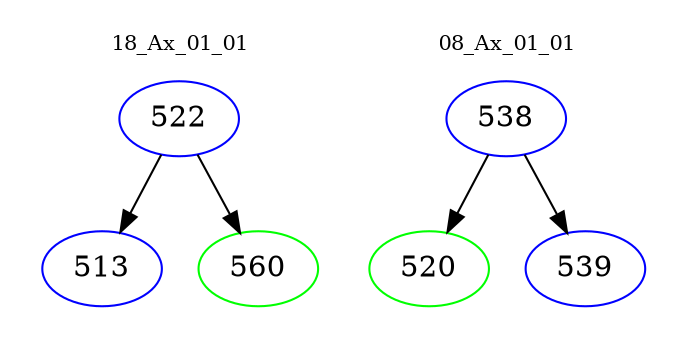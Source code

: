 digraph{
subgraph cluster_0 {
color = white
label = "18_Ax_01_01";
fontsize=10;
T0_522 [label="522", color="blue"]
T0_522 -> T0_513 [color="black"]
T0_513 [label="513", color="blue"]
T0_522 -> T0_560 [color="black"]
T0_560 [label="560", color="green"]
}
subgraph cluster_1 {
color = white
label = "08_Ax_01_01";
fontsize=10;
T1_538 [label="538", color="blue"]
T1_538 -> T1_520 [color="black"]
T1_520 [label="520", color="green"]
T1_538 -> T1_539 [color="black"]
T1_539 [label="539", color="blue"]
}
}
